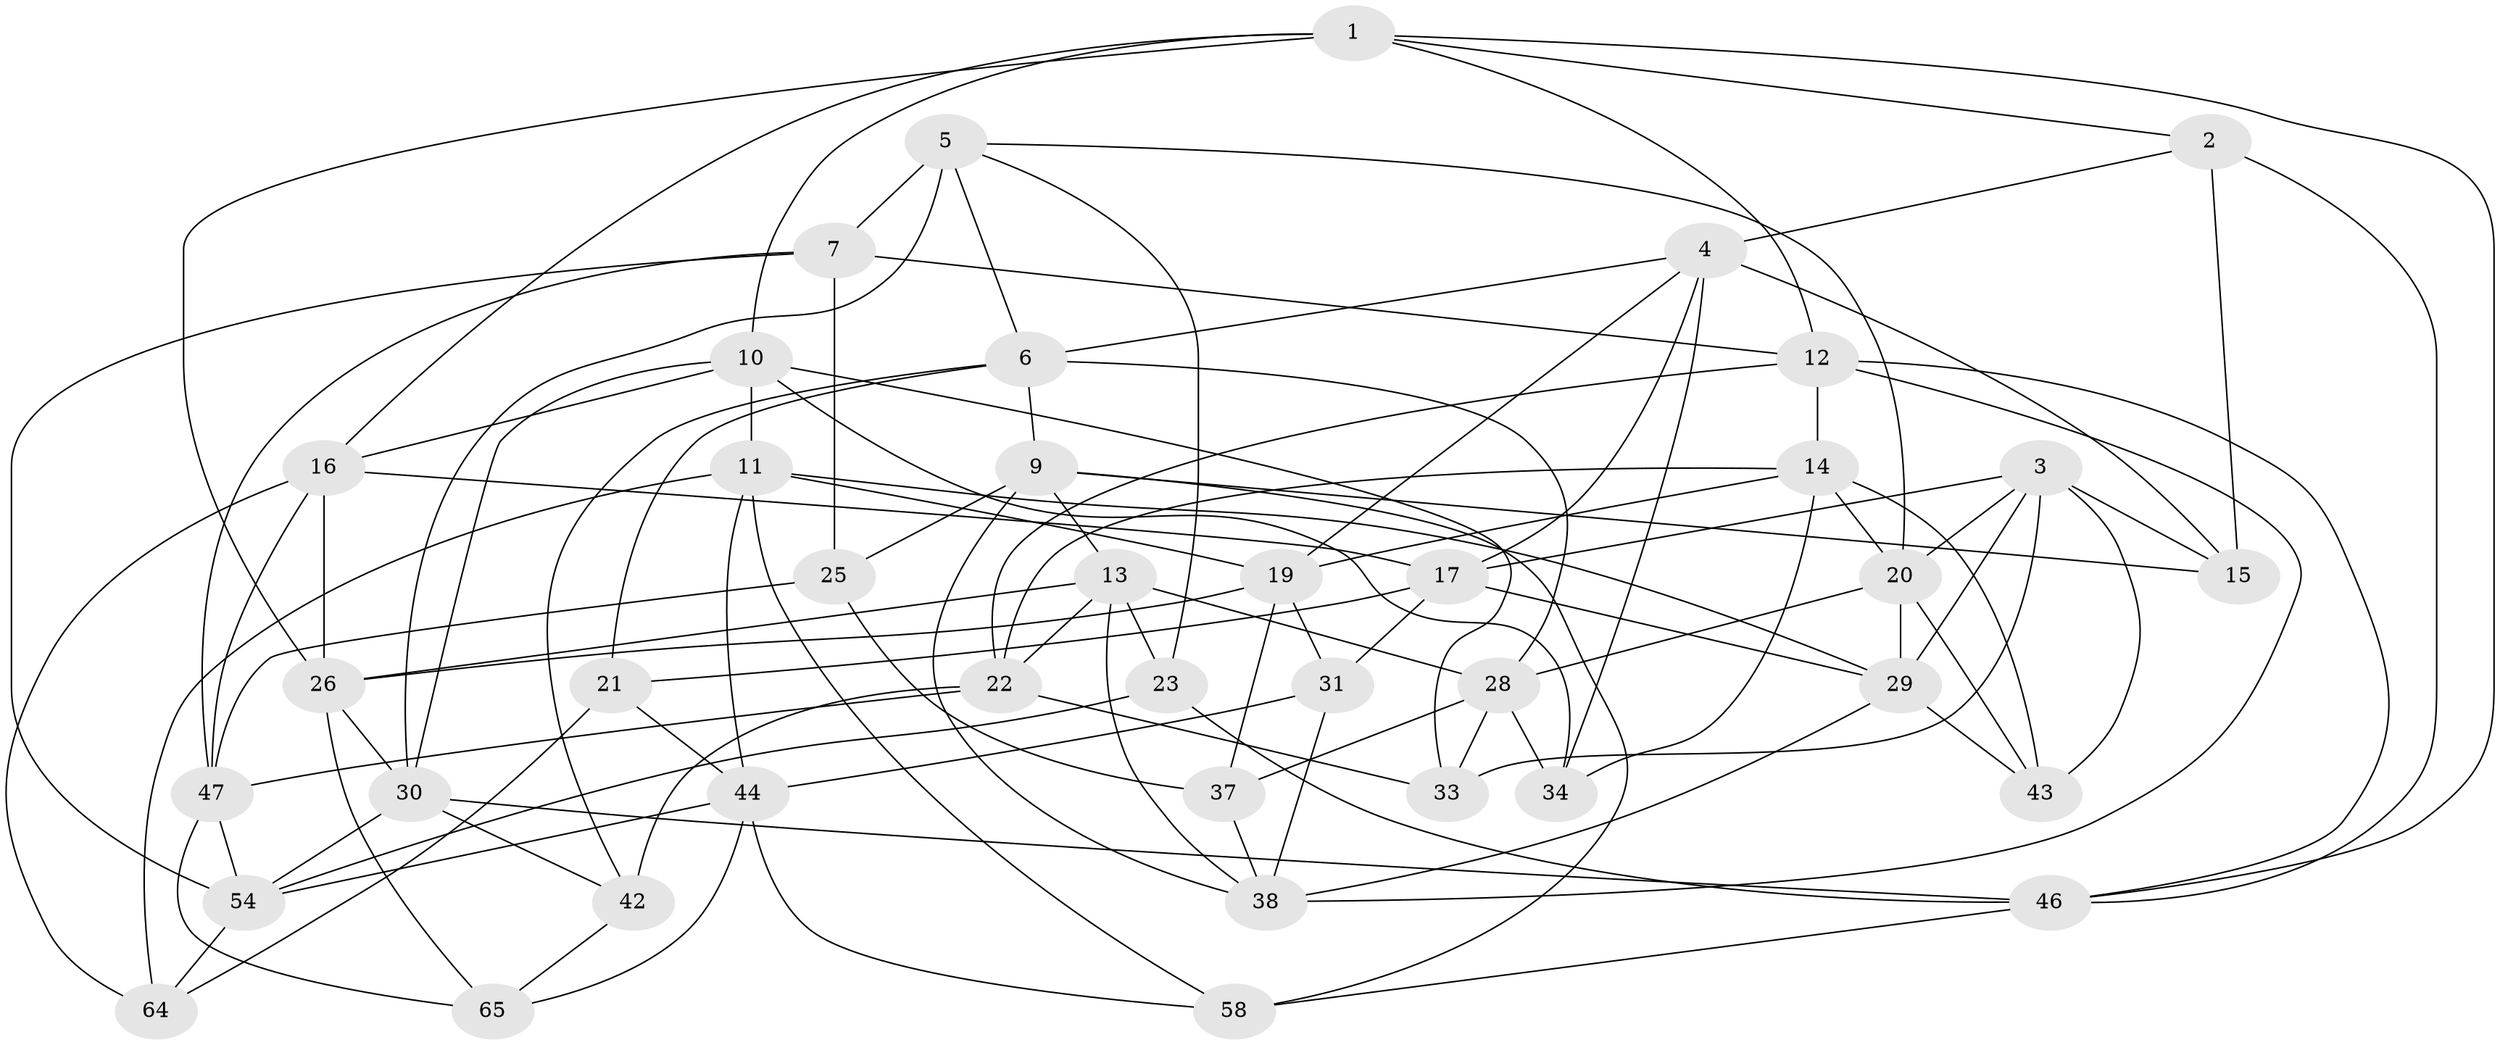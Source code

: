 // original degree distribution, {4: 1.0}
// Generated by graph-tools (version 1.1) at 2025/42/03/06/25 10:42:20]
// undirected, 40 vertices, 105 edges
graph export_dot {
graph [start="1"]
  node [color=gray90,style=filled];
  1 [super="+48"];
  2;
  3 [super="+60"];
  4 [super="+36"];
  5 [super="+8"];
  6 [super="+52"];
  7 [super="+55"];
  9 [super="+18"];
  10 [super="+57"];
  11 [super="+24"];
  12 [super="+63"];
  13 [super="+45"];
  14 [super="+41"];
  15;
  16 [super="+35"];
  17 [super="+51"];
  19 [super="+53"];
  20 [super="+50"];
  21;
  22 [super="+27"];
  23;
  25;
  26 [super="+61"];
  28 [super="+39"];
  29 [super="+66"];
  30 [super="+32"];
  31;
  33;
  34;
  37;
  38 [super="+40"];
  42;
  43;
  44 [super="+59"];
  46 [super="+49"];
  47 [super="+62"];
  54 [super="+56"];
  58;
  64;
  65;
  1 -- 16;
  1 -- 10;
  1 -- 12;
  1 -- 2;
  1 -- 26;
  1 -- 46;
  2 -- 46;
  2 -- 4;
  2 -- 15;
  3 -- 33;
  3 -- 17;
  3 -- 43;
  3 -- 20;
  3 -- 29;
  3 -- 15;
  4 -- 19;
  4 -- 15;
  4 -- 17;
  4 -- 34;
  4 -- 6;
  5 -- 7 [weight=2];
  5 -- 23;
  5 -- 20;
  5 -- 6;
  5 -- 30;
  6 -- 21;
  6 -- 42;
  6 -- 9;
  6 -- 28;
  7 -- 25;
  7 -- 47;
  7 -- 54;
  7 -- 12;
  9 -- 58;
  9 -- 25;
  9 -- 15;
  9 -- 38;
  9 -- 13;
  10 -- 11;
  10 -- 34;
  10 -- 16;
  10 -- 33;
  10 -- 30;
  11 -- 64;
  11 -- 58;
  11 -- 44;
  11 -- 29;
  11 -- 19;
  12 -- 22;
  12 -- 38;
  12 -- 14;
  12 -- 46;
  13 -- 38;
  13 -- 26;
  13 -- 23;
  13 -- 28;
  13 -- 22;
  14 -- 43;
  14 -- 22;
  14 -- 19;
  14 -- 34;
  14 -- 20;
  16 -- 47;
  16 -- 64;
  16 -- 26;
  16 -- 17;
  17 -- 29;
  17 -- 21;
  17 -- 31;
  19 -- 37;
  19 -- 26;
  19 -- 31;
  20 -- 43;
  20 -- 28;
  20 -- 29;
  21 -- 64;
  21 -- 44;
  22 -- 33;
  22 -- 42;
  22 -- 47;
  23 -- 54;
  23 -- 46;
  25 -- 37;
  25 -- 47;
  26 -- 65;
  26 -- 30;
  28 -- 33;
  28 -- 34;
  28 -- 37;
  29 -- 38;
  29 -- 43;
  30 -- 54;
  30 -- 42;
  30 -- 46;
  31 -- 38;
  31 -- 44;
  37 -- 38;
  42 -- 65;
  44 -- 65;
  44 -- 54;
  44 -- 58;
  46 -- 58;
  47 -- 65;
  47 -- 54;
  54 -- 64;
}
